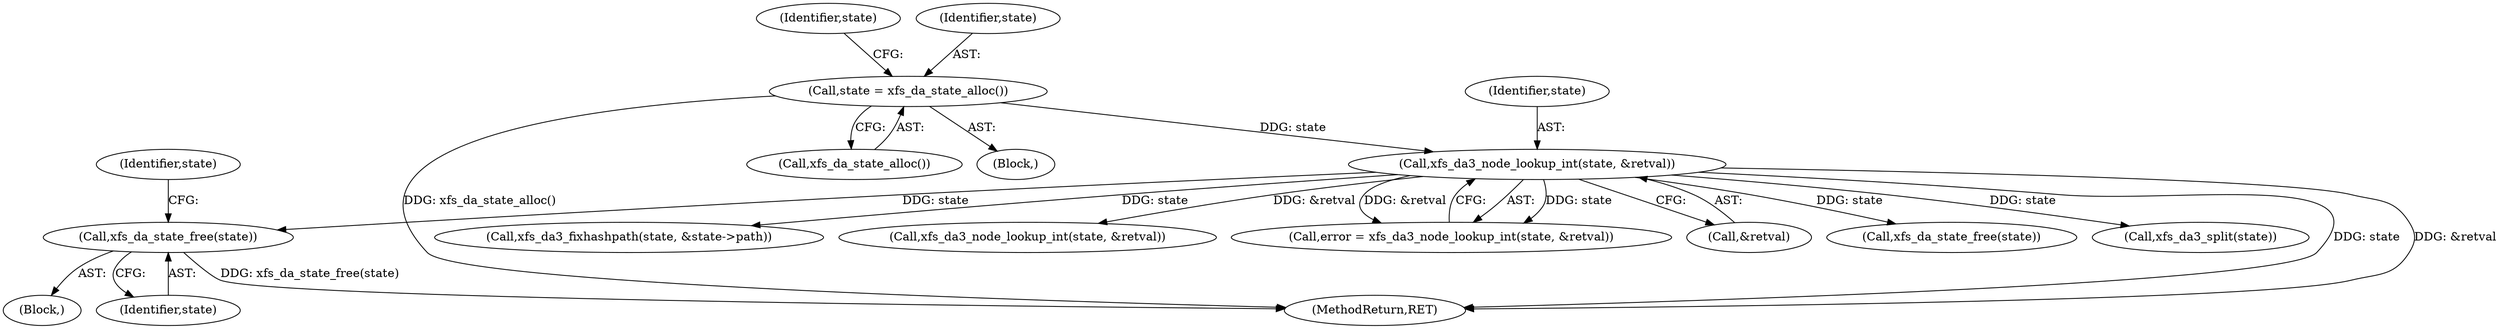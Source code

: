 digraph "0_linux_8275cdd0e7ac550dcce2b3ef6d2fb3b808c1ae59_1@API" {
"1000316" [label="(Call,xfs_da_state_free(state))"];
"1000182" [label="(Call,xfs_da3_node_lookup_int(state, &retval))"];
"1000147" [label="(Call,state = xfs_da_state_alloc())"];
"1000435" [label="(Call,xfs_da3_fixhashpath(state, &state->path))"];
"1000147" [label="(Call,state = xfs_da_state_alloc())"];
"1000724" [label="(MethodReturn,RET)"];
"1000152" [label="(Identifier,state)"];
"1000579" [label="(Call,xfs_da3_node_lookup_int(state, &retval))"];
"1000180" [label="(Call,error = xfs_da3_node_lookup_int(state, &retval))"];
"1000184" [label="(Call,&retval)"];
"1000316" [label="(Call,xfs_da_state_free(state))"];
"1000148" [label="(Identifier,state)"];
"1000149" [label="(Call,xfs_da_state_alloc())"];
"1000183" [label="(Identifier,state)"];
"1000716" [label="(Call,xfs_da_state_free(state))"];
"1000126" [label="(Block,)"];
"1000319" [label="(Identifier,state)"];
"1000182" [label="(Call,xfs_da3_node_lookup_int(state, &retval))"];
"1000392" [label="(Call,xfs_da3_split(state))"];
"1000315" [label="(Block,)"];
"1000317" [label="(Identifier,state)"];
"1000316" -> "1000315"  [label="AST: "];
"1000316" -> "1000317"  [label="CFG: "];
"1000317" -> "1000316"  [label="AST: "];
"1000319" -> "1000316"  [label="CFG: "];
"1000316" -> "1000724"  [label="DDG: xfs_da_state_free(state)"];
"1000182" -> "1000316"  [label="DDG: state"];
"1000182" -> "1000180"  [label="AST: "];
"1000182" -> "1000184"  [label="CFG: "];
"1000183" -> "1000182"  [label="AST: "];
"1000184" -> "1000182"  [label="AST: "];
"1000180" -> "1000182"  [label="CFG: "];
"1000182" -> "1000724"  [label="DDG: &retval"];
"1000182" -> "1000724"  [label="DDG: state"];
"1000182" -> "1000180"  [label="DDG: state"];
"1000182" -> "1000180"  [label="DDG: &retval"];
"1000147" -> "1000182"  [label="DDG: state"];
"1000182" -> "1000392"  [label="DDG: state"];
"1000182" -> "1000435"  [label="DDG: state"];
"1000182" -> "1000579"  [label="DDG: &retval"];
"1000182" -> "1000716"  [label="DDG: state"];
"1000147" -> "1000126"  [label="AST: "];
"1000147" -> "1000149"  [label="CFG: "];
"1000148" -> "1000147"  [label="AST: "];
"1000149" -> "1000147"  [label="AST: "];
"1000152" -> "1000147"  [label="CFG: "];
"1000147" -> "1000724"  [label="DDG: xfs_da_state_alloc()"];
}
